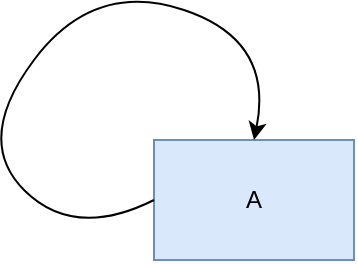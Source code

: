 <mxfile version="20.4.0" type="github">
  <diagram id="LeQYD1dhjHusuL3vX9dc" name="第 1 页">
    <mxGraphModel dx="1038" dy="547" grid="1" gridSize="10" guides="1" tooltips="1" connect="1" arrows="1" fold="1" page="1" pageScale="1" pageWidth="827" pageHeight="1169" math="0" shadow="0">
      <root>
        <mxCell id="0" />
        <mxCell id="1" parent="0" />
        <mxCell id="1jzLoObFwLR_sXfLjOG_-1" value="A" style="rounded=0;whiteSpace=wrap;html=1;fillColor=#dae8fc;strokeColor=#6c8ebf;" vertex="1" parent="1">
          <mxGeometry x="190" y="450" width="100" height="60" as="geometry" />
        </mxCell>
        <mxCell id="1jzLoObFwLR_sXfLjOG_-5" value="" style="curved=1;endArrow=classic;html=1;rounded=0;exitX=0;exitY=0.5;exitDx=0;exitDy=0;entryX=0.5;entryY=0;entryDx=0;entryDy=0;" edge="1" parent="1" source="1jzLoObFwLR_sXfLjOG_-1" target="1jzLoObFwLR_sXfLjOG_-1">
          <mxGeometry width="50" height="50" relative="1" as="geometry">
            <mxPoint x="100" y="500" as="sourcePoint" />
            <mxPoint x="150" y="450" as="targetPoint" />
            <Array as="points">
              <mxPoint x="150" y="500" />
              <mxPoint x="100" y="450" />
              <mxPoint x="160" y="370" />
              <mxPoint x="250" y="400" />
            </Array>
          </mxGeometry>
        </mxCell>
      </root>
    </mxGraphModel>
  </diagram>
</mxfile>
